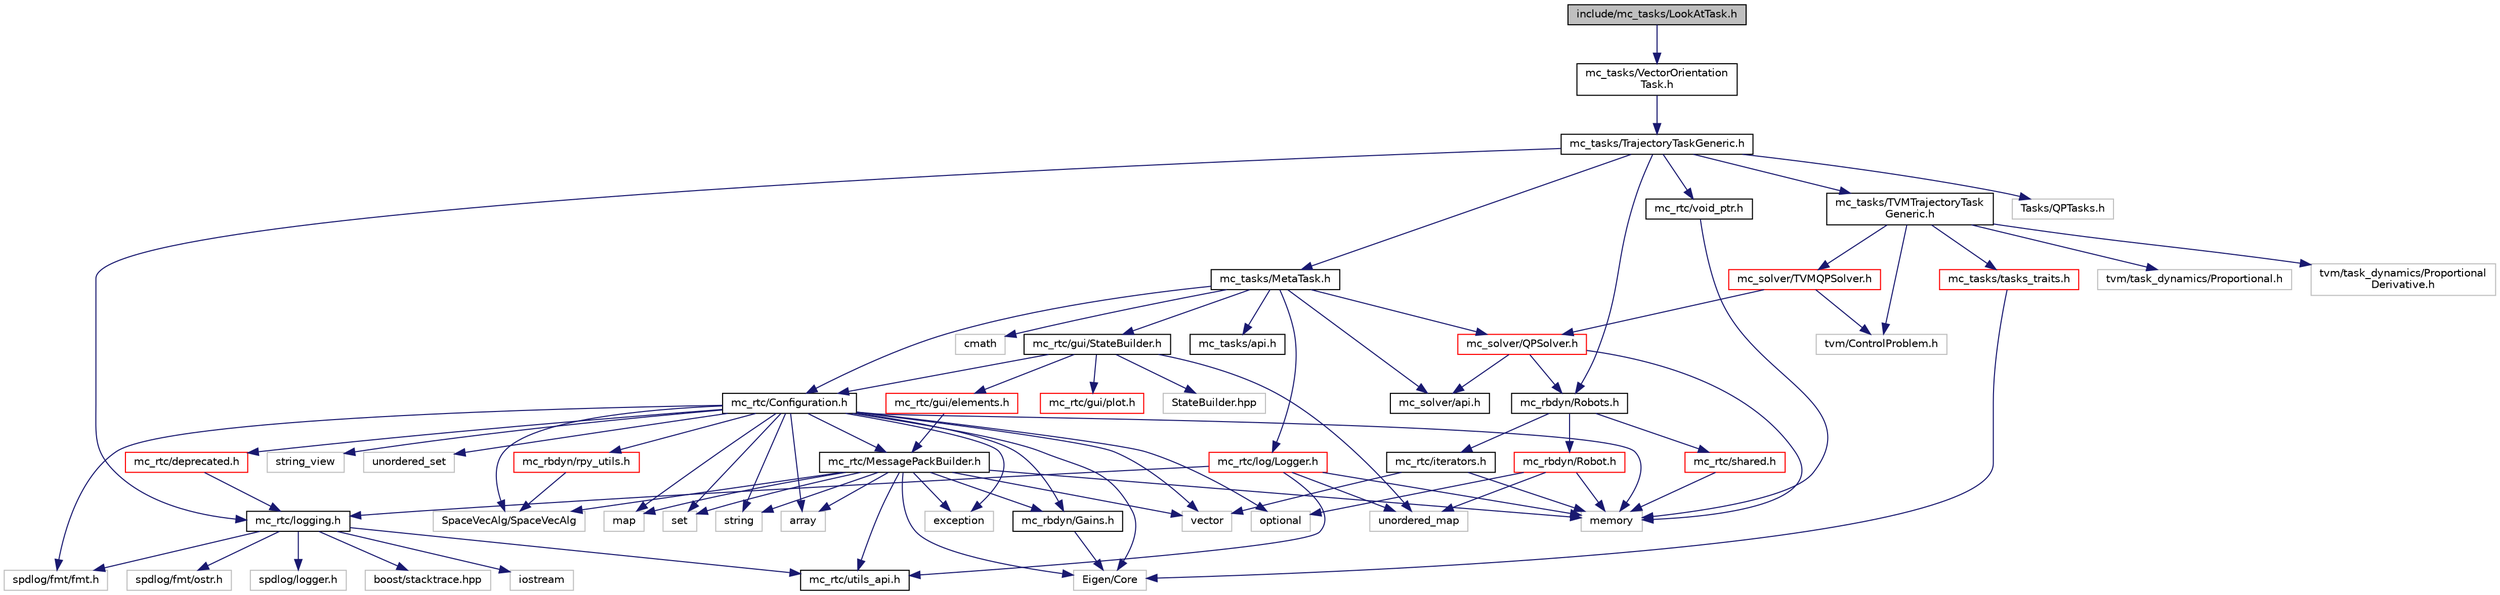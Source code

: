 digraph "include/mc_tasks/LookAtTask.h"
{
 // INTERACTIVE_SVG=YES
  edge [fontname="Helvetica",fontsize="10",labelfontname="Helvetica",labelfontsize="10"];
  node [fontname="Helvetica",fontsize="10",shape=record];
  Node0 [label="include/mc_tasks/LookAtTask.h",height=0.2,width=0.4,color="black", fillcolor="grey75", style="filled", fontcolor="black"];
  Node0 -> Node1 [color="midnightblue",fontsize="10",style="solid",fontname="Helvetica"];
  Node1 [label="mc_tasks/VectorOrientation\lTask.h",height=0.2,width=0.4,color="black", fillcolor="white", style="filled",URL="$VectorOrientationTask_8h.html"];
  Node1 -> Node2 [color="midnightblue",fontsize="10",style="solid",fontname="Helvetica"];
  Node2 [label="mc_tasks/TrajectoryTaskGeneric.h",height=0.2,width=0.4,color="black", fillcolor="white", style="filled",URL="$TrajectoryTaskGeneric_8h.html"];
  Node2 -> Node3 [color="midnightblue",fontsize="10",style="solid",fontname="Helvetica"];
  Node3 [label="mc_tasks/MetaTask.h",height=0.2,width=0.4,color="black", fillcolor="white", style="filled",URL="$MetaTask_8h.html"];
  Node3 -> Node4 [color="midnightblue",fontsize="10",style="solid",fontname="Helvetica"];
  Node4 [label="mc_tasks/api.h",height=0.2,width=0.4,color="black", fillcolor="white", style="filled",URL="$include_2mc__tasks_2api_8h.html"];
  Node3 -> Node5 [color="midnightblue",fontsize="10",style="solid",fontname="Helvetica"];
  Node5 [label="mc_rtc/Configuration.h",height=0.2,width=0.4,color="black", fillcolor="white", style="filled",URL="$mc__rtc_2Configuration_8h.html"];
  Node5 -> Node6 [color="midnightblue",fontsize="10",style="solid",fontname="Helvetica"];
  Node6 [label="mc_rtc/MessagePackBuilder.h",height=0.2,width=0.4,color="black", fillcolor="white", style="filled",URL="$MessagePackBuilder_8h.html"];
  Node6 -> Node7 [color="midnightblue",fontsize="10",style="solid",fontname="Helvetica"];
  Node7 [label="mc_rtc/utils_api.h",height=0.2,width=0.4,color="black", fillcolor="white", style="filled",URL="$utils__api_8h.html"];
  Node6 -> Node8 [color="midnightblue",fontsize="10",style="solid",fontname="Helvetica"];
  Node8 [label="mc_rbdyn/Gains.h",height=0.2,width=0.4,color="black", fillcolor="white", style="filled",URL="$Gains_8h.html"];
  Node8 -> Node9 [color="midnightblue",fontsize="10",style="solid",fontname="Helvetica"];
  Node9 [label="Eigen/Core",height=0.2,width=0.4,color="grey75", fillcolor="white", style="filled"];
  Node6 -> Node10 [color="midnightblue",fontsize="10",style="solid",fontname="Helvetica"];
  Node10 [label="SpaceVecAlg/SpaceVecAlg",height=0.2,width=0.4,color="grey75", fillcolor="white", style="filled"];
  Node6 -> Node9 [color="midnightblue",fontsize="10",style="solid",fontname="Helvetica"];
  Node6 -> Node11 [color="midnightblue",fontsize="10",style="solid",fontname="Helvetica"];
  Node11 [label="array",height=0.2,width=0.4,color="grey75", fillcolor="white", style="filled"];
  Node6 -> Node12 [color="midnightblue",fontsize="10",style="solid",fontname="Helvetica"];
  Node12 [label="exception",height=0.2,width=0.4,color="grey75", fillcolor="white", style="filled"];
  Node6 -> Node13 [color="midnightblue",fontsize="10",style="solid",fontname="Helvetica"];
  Node13 [label="map",height=0.2,width=0.4,color="grey75", fillcolor="white", style="filled"];
  Node6 -> Node14 [color="midnightblue",fontsize="10",style="solid",fontname="Helvetica"];
  Node14 [label="memory",height=0.2,width=0.4,color="grey75", fillcolor="white", style="filled"];
  Node6 -> Node15 [color="midnightblue",fontsize="10",style="solid",fontname="Helvetica"];
  Node15 [label="set",height=0.2,width=0.4,color="grey75", fillcolor="white", style="filled"];
  Node6 -> Node16 [color="midnightblue",fontsize="10",style="solid",fontname="Helvetica"];
  Node16 [label="string",height=0.2,width=0.4,color="grey75", fillcolor="white", style="filled"];
  Node6 -> Node17 [color="midnightblue",fontsize="10",style="solid",fontname="Helvetica"];
  Node17 [label="vector",height=0.2,width=0.4,color="grey75", fillcolor="white", style="filled"];
  Node5 -> Node18 [color="midnightblue",fontsize="10",style="solid",fontname="Helvetica"];
  Node18 [label="mc_rtc/deprecated.h",height=0.2,width=0.4,color="red", fillcolor="white", style="filled",URL="$deprecated_8h.html"];
  Node18 -> Node19 [color="midnightblue",fontsize="10",style="solid",fontname="Helvetica"];
  Node19 [label="mc_rtc/logging.h",height=0.2,width=0.4,color="black", fillcolor="white", style="filled",URL="$logging_8h.html"];
  Node19 -> Node7 [color="midnightblue",fontsize="10",style="solid",fontname="Helvetica"];
  Node19 -> Node20 [color="midnightblue",fontsize="10",style="solid",fontname="Helvetica"];
  Node20 [label="iostream",height=0.2,width=0.4,color="grey75", fillcolor="white", style="filled"];
  Node19 -> Node21 [color="midnightblue",fontsize="10",style="solid",fontname="Helvetica"];
  Node21 [label="spdlog/fmt/fmt.h",height=0.2,width=0.4,color="grey75", fillcolor="white", style="filled"];
  Node19 -> Node22 [color="midnightblue",fontsize="10",style="solid",fontname="Helvetica"];
  Node22 [label="spdlog/fmt/ostr.h",height=0.2,width=0.4,color="grey75", fillcolor="white", style="filled"];
  Node19 -> Node23 [color="midnightblue",fontsize="10",style="solid",fontname="Helvetica"];
  Node23 [label="spdlog/logger.h",height=0.2,width=0.4,color="grey75", fillcolor="white", style="filled"];
  Node19 -> Node24 [color="midnightblue",fontsize="10",style="solid",fontname="Helvetica"];
  Node24 [label="boost/stacktrace.hpp",height=0.2,width=0.4,color="grey75", fillcolor="white", style="filled"];
  Node5 -> Node8 [color="midnightblue",fontsize="10",style="solid",fontname="Helvetica"];
  Node5 -> Node26 [color="midnightblue",fontsize="10",style="solid",fontname="Helvetica"];
  Node26 [label="mc_rbdyn/rpy_utils.h",height=0.2,width=0.4,color="red", fillcolor="white", style="filled",URL="$rpy__utils_8h.html"];
  Node26 -> Node10 [color="midnightblue",fontsize="10",style="solid",fontname="Helvetica"];
  Node5 -> Node10 [color="midnightblue",fontsize="10",style="solid",fontname="Helvetica"];
  Node5 -> Node9 [color="midnightblue",fontsize="10",style="solid",fontname="Helvetica"];
  Node5 -> Node21 [color="midnightblue",fontsize="10",style="solid",fontname="Helvetica"];
  Node5 -> Node11 [color="midnightblue",fontsize="10",style="solid",fontname="Helvetica"];
  Node5 -> Node12 [color="midnightblue",fontsize="10",style="solid",fontname="Helvetica"];
  Node5 -> Node13 [color="midnightblue",fontsize="10",style="solid",fontname="Helvetica"];
  Node5 -> Node14 [color="midnightblue",fontsize="10",style="solid",fontname="Helvetica"];
  Node5 -> Node28 [color="midnightblue",fontsize="10",style="solid",fontname="Helvetica"];
  Node28 [label="optional",height=0.2,width=0.4,color="grey75", fillcolor="white", style="filled"];
  Node5 -> Node15 [color="midnightblue",fontsize="10",style="solid",fontname="Helvetica"];
  Node5 -> Node16 [color="midnightblue",fontsize="10",style="solid",fontname="Helvetica"];
  Node5 -> Node29 [color="midnightblue",fontsize="10",style="solid",fontname="Helvetica"];
  Node29 [label="string_view",height=0.2,width=0.4,color="grey75", fillcolor="white", style="filled"];
  Node5 -> Node30 [color="midnightblue",fontsize="10",style="solid",fontname="Helvetica"];
  Node30 [label="unordered_set",height=0.2,width=0.4,color="grey75", fillcolor="white", style="filled"];
  Node5 -> Node17 [color="midnightblue",fontsize="10",style="solid",fontname="Helvetica"];
  Node3 -> Node31 [color="midnightblue",fontsize="10",style="solid",fontname="Helvetica"];
  Node31 [label="mc_rtc/gui/StateBuilder.h",height=0.2,width=0.4,color="black", fillcolor="white", style="filled",URL="$StateBuilder_8h.html"];
  Node31 -> Node5 [color="midnightblue",fontsize="10",style="solid",fontname="Helvetica"];
  Node31 -> Node32 [color="midnightblue",fontsize="10",style="solid",fontname="Helvetica"];
  Node32 [label="mc_rtc/gui/elements.h",height=0.2,width=0.4,color="red", fillcolor="white", style="filled",URL="$elements_8h.html"];
  Node32 -> Node6 [color="midnightblue",fontsize="10",style="solid",fontname="Helvetica"];
  Node31 -> Node37 [color="midnightblue",fontsize="10",style="solid",fontname="Helvetica"];
  Node37 [label="mc_rtc/gui/plot.h",height=0.2,width=0.4,color="red", fillcolor="white", style="filled",URL="$plot_8h.html"];
  Node31 -> Node46 [color="midnightblue",fontsize="10",style="solid",fontname="Helvetica"];
  Node46 [label="unordered_map",height=0.2,width=0.4,color="grey75", fillcolor="white", style="filled"];
  Node31 -> Node47 [color="midnightblue",fontsize="10",style="solid",fontname="Helvetica"];
  Node47 [label="StateBuilder.hpp",height=0.2,width=0.4,color="grey75", fillcolor="white", style="filled"];
  Node3 -> Node48 [color="midnightblue",fontsize="10",style="solid",fontname="Helvetica"];
  Node48 [label="mc_rtc/log/Logger.h",height=0.2,width=0.4,color="red", fillcolor="white", style="filled",URL="$Logger_8h.html"];
  Node48 -> Node19 [color="midnightblue",fontsize="10",style="solid",fontname="Helvetica"];
  Node48 -> Node7 [color="midnightblue",fontsize="10",style="solid",fontname="Helvetica"];
  Node48 -> Node14 [color="midnightblue",fontsize="10",style="solid",fontname="Helvetica"];
  Node48 -> Node46 [color="midnightblue",fontsize="10",style="solid",fontname="Helvetica"];
  Node3 -> Node51 [color="midnightblue",fontsize="10",style="solid",fontname="Helvetica"];
  Node51 [label="mc_solver/QPSolver.h",height=0.2,width=0.4,color="red", fillcolor="white", style="filled",URL="$QPSolver_8h.html"];
  Node51 -> Node52 [color="midnightblue",fontsize="10",style="solid",fontname="Helvetica"];
  Node52 [label="mc_solver/api.h",height=0.2,width=0.4,color="black", fillcolor="white", style="filled",URL="$include_2mc__solver_2api_8h.html"];
  Node51 -> Node57 [color="midnightblue",fontsize="10",style="solid",fontname="Helvetica"];
  Node57 [label="mc_rbdyn/Robots.h",height=0.2,width=0.4,color="black", fillcolor="white", style="filled",URL="$Robots_8h.html"];
  Node57 -> Node58 [color="midnightblue",fontsize="10",style="solid",fontname="Helvetica"];
  Node58 [label="mc_rbdyn/Robot.h",height=0.2,width=0.4,color="red", fillcolor="white", style="filled",URL="$mc__rbdyn_2Robot_8h.html"];
  Node58 -> Node14 [color="midnightblue",fontsize="10",style="solid",fontname="Helvetica"];
  Node58 -> Node28 [color="midnightblue",fontsize="10",style="solid",fontname="Helvetica"];
  Node58 -> Node46 [color="midnightblue",fontsize="10",style="solid",fontname="Helvetica"];
  Node57 -> Node89 [color="midnightblue",fontsize="10",style="solid",fontname="Helvetica"];
  Node89 [label="mc_rtc/iterators.h",height=0.2,width=0.4,color="black", fillcolor="white", style="filled",URL="$iterators_8h.html"];
  Node89 -> Node14 [color="midnightblue",fontsize="10",style="solid",fontname="Helvetica"];
  Node89 -> Node17 [color="midnightblue",fontsize="10",style="solid",fontname="Helvetica"];
  Node57 -> Node83 [color="midnightblue",fontsize="10",style="solid",fontname="Helvetica"];
  Node83 [label="mc_rtc/shared.h",height=0.2,width=0.4,color="red", fillcolor="white", style="filled",URL="$shared_8h.html"];
  Node83 -> Node14 [color="midnightblue",fontsize="10",style="solid",fontname="Helvetica"];
  Node51 -> Node14 [color="midnightblue",fontsize="10",style="solid",fontname="Helvetica"];
  Node3 -> Node52 [color="midnightblue",fontsize="10",style="solid",fontname="Helvetica"];
  Node3 -> Node90 [color="midnightblue",fontsize="10",style="solid",fontname="Helvetica"];
  Node90 [label="cmath",height=0.2,width=0.4,color="grey75", fillcolor="white", style="filled"];
  Node2 -> Node91 [color="midnightblue",fontsize="10",style="solid",fontname="Helvetica"];
  Node91 [label="mc_tasks/TVMTrajectoryTask\lGeneric.h",height=0.2,width=0.4,color="black", fillcolor="white", style="filled",URL="$TVMTrajectoryTaskGeneric_8h.html"];
  Node91 -> Node92 [color="midnightblue",fontsize="10",style="solid",fontname="Helvetica"];
  Node92 [label="mc_tasks/tasks_traits.h",height=0.2,width=0.4,color="red", fillcolor="white", style="filled",URL="$tasks__traits_8h.html"];
  Node92 -> Node9 [color="midnightblue",fontsize="10",style="solid",fontname="Helvetica"];
  Node91 -> Node93 [color="midnightblue",fontsize="10",style="solid",fontname="Helvetica"];
  Node93 [label="mc_solver/TVMQPSolver.h",height=0.2,width=0.4,color="red", fillcolor="white", style="filled",URL="$TVMQPSolver_8h.html"];
  Node93 -> Node51 [color="midnightblue",fontsize="10",style="solid",fontname="Helvetica"];
  Node93 -> Node96 [color="midnightblue",fontsize="10",style="solid",fontname="Helvetica"];
  Node96 [label="tvm/ControlProblem.h",height=0.2,width=0.4,color="grey75", fillcolor="white", style="filled"];
  Node91 -> Node96 [color="midnightblue",fontsize="10",style="solid",fontname="Helvetica"];
  Node91 -> Node99 [color="midnightblue",fontsize="10",style="solid",fontname="Helvetica"];
  Node99 [label="tvm/task_dynamics/Proportional.h",height=0.2,width=0.4,color="grey75", fillcolor="white", style="filled"];
  Node91 -> Node100 [color="midnightblue",fontsize="10",style="solid",fontname="Helvetica"];
  Node100 [label="tvm/task_dynamics/Proportional\lDerivative.h",height=0.2,width=0.4,color="grey75", fillcolor="white", style="filled"];
  Node2 -> Node57 [color="midnightblue",fontsize="10",style="solid",fontname="Helvetica"];
  Node2 -> Node19 [color="midnightblue",fontsize="10",style="solid",fontname="Helvetica"];
  Node2 -> Node101 [color="midnightblue",fontsize="10",style="solid",fontname="Helvetica"];
  Node101 [label="mc_rtc/void_ptr.h",height=0.2,width=0.4,color="black", fillcolor="white", style="filled",URL="$void__ptr_8h.html"];
  Node101 -> Node14 [color="midnightblue",fontsize="10",style="solid",fontname="Helvetica"];
  Node2 -> Node102 [color="midnightblue",fontsize="10",style="solid",fontname="Helvetica"];
  Node102 [label="Tasks/QPTasks.h",height=0.2,width=0.4,color="grey75", fillcolor="white", style="filled"];
}
